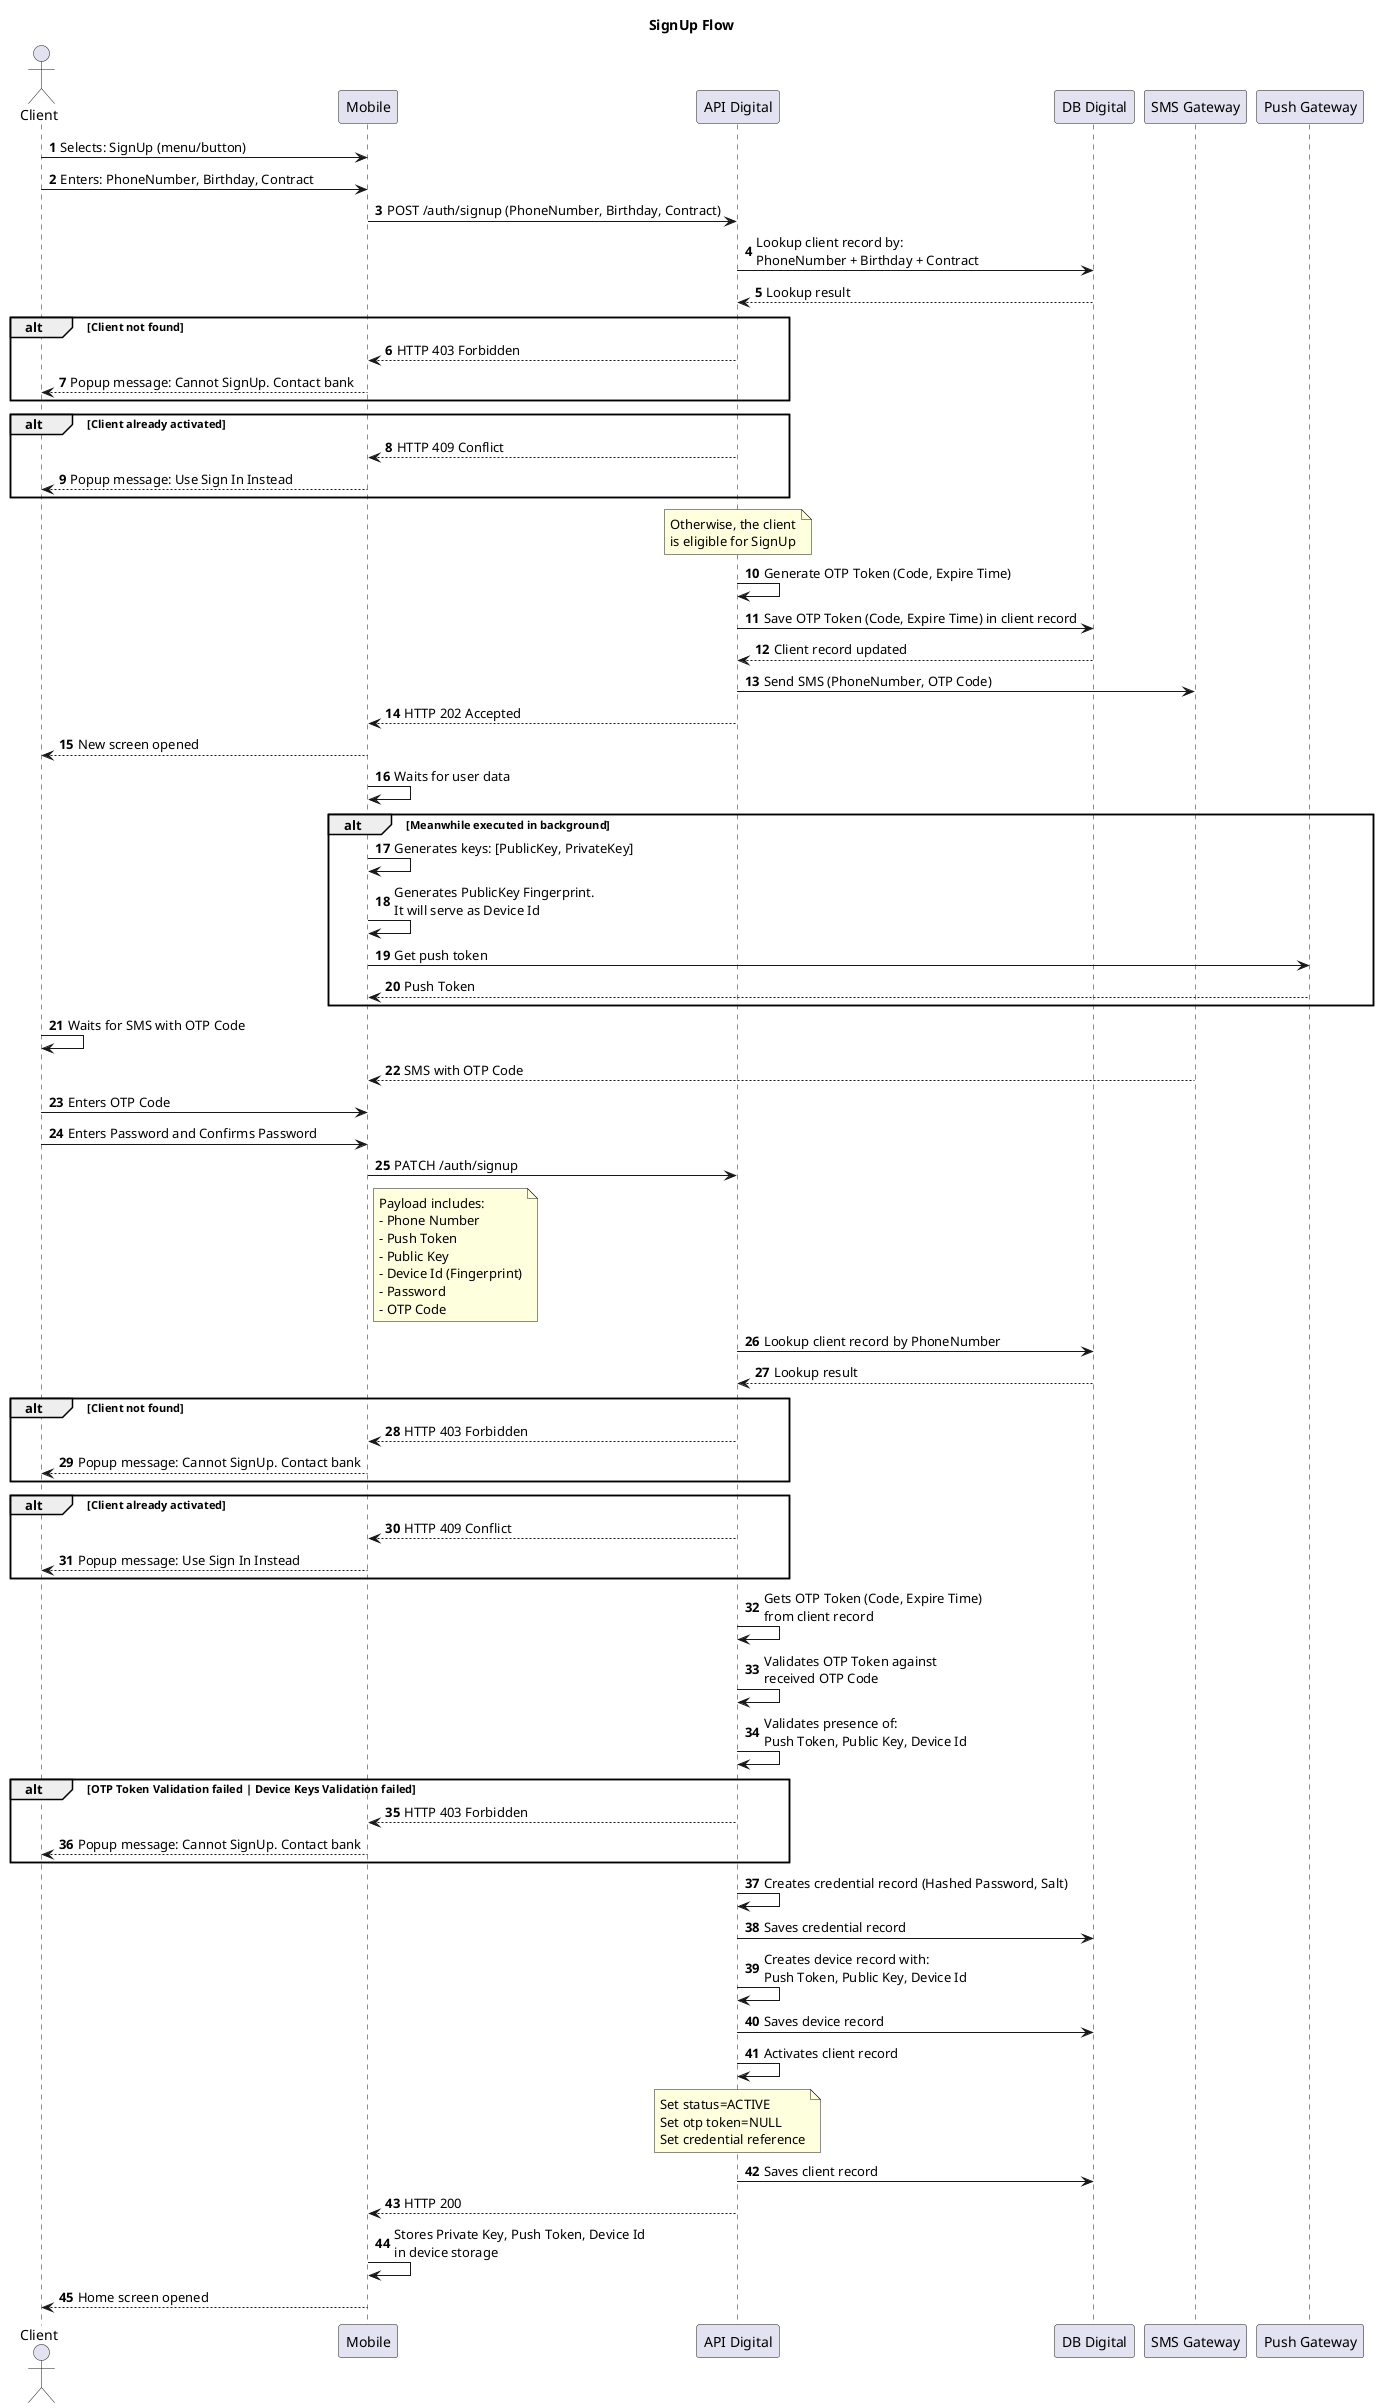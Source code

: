@startuml
title: SignUp Flow
'skinparam dpi 300
autonumber

actor Client as user
participant Mobile as mob
participant "API Digital" as api
participant "DB Digital" as dbd
participant "SMS Gateway" as sms
participant "Push Gateway" as fcm

user -> mob: Selects: SignUp (menu/button)
user -> mob: Enters: PhoneNumber, Birthday, Contract
mob -> api: POST /auth/signup (PhoneNumber, Birthday, Contract)
api -> dbd: Lookup client record by:\nPhoneNumber + Birthday + Contract
api <-- dbd: Lookup result
alt Client not found
    mob <-- api: HTTP 403 Forbidden
    user <-- mob: Popup message: Cannot SignUp. Contact bank
end
alt Client already activated
    mob <-- api: HTTP 409 Conflict
    user <-- mob: Popup message: Use Sign In Instead
end
note over api
Otherwise, the client
is eligible for SignUp
end note
api -> api: Generate OTP Token (Code, Expire Time)
api -> dbd: Save OTP Token (Code, Expire Time) in client record
api <-- dbd: Client record updated
api -> sms: Send SMS (PhoneNumber, OTP Code)
mob  <-- api: HTTP 202 Accepted
user <-- mob: New screen opened
mob -> mob: Waits for user data
alt Meanwhile executed in background
    mob -> mob: Generates keys: [PublicKey, PrivateKey]
    mob -> mob: Generates PublicKey Fingerprint.\nIt will serve as Device Id
    mob -> fcm: Get push token
    mob <-- fcm: Push Token
end
user -> user: Waits for SMS with OTP Code
mob <-- sms: SMS with OTP Code
user -> mob: Enters OTP Code
user -> mob: Enters Password and Confirms Password
mob -> api: PATCH /auth/signup
note right mob
Payload includes:
- Phone Number
- Push Token
- Public Key
- Device Id (Fingerprint)
- Password
- OTP Code
end note
api -> dbd: Lookup client record by PhoneNumber
api <-- dbd: Lookup result
alt Client not found
    mob <-- api: HTTP 403 Forbidden
    user <-- mob: Popup message: Cannot SignUp. Contact bank
end
alt Client already activated
    mob <-- api: HTTP 409 Conflict
    user <-- mob: Popup message: Use Sign In Instead
end
api -> api: Gets OTP Token (Code, Expire Time)\nfrom client record
api -> api: Validates OTP Token against\nreceived OTP Code
api -> api: Validates presence of:\nPush Token, Public Key, Device Id
alt OTP Token Validation failed | Device Keys Validation failed
    mob <-- api: HTTP 403 Forbidden
    user <-- mob: Popup message: Cannot SignUp. Contact bank
end
api -> api: Creates credential record (Hashed Password, Salt)
api -> dbd: Saves credential record
api -> api: Creates device record with:\nPush Token, Public Key, Device Id
api -> dbd: Saves device record
api -> api: Activates client record
note over api
Set status=ACTIVE
Set otp token=NULL
Set credential reference
end note
api -> dbd: Saves client record
mob <-- api: HTTP 200
mob -> mob: Stores Private Key, Push Token, Device Id\nin device storage
user <-- mob: Home screen opened

@enduml
